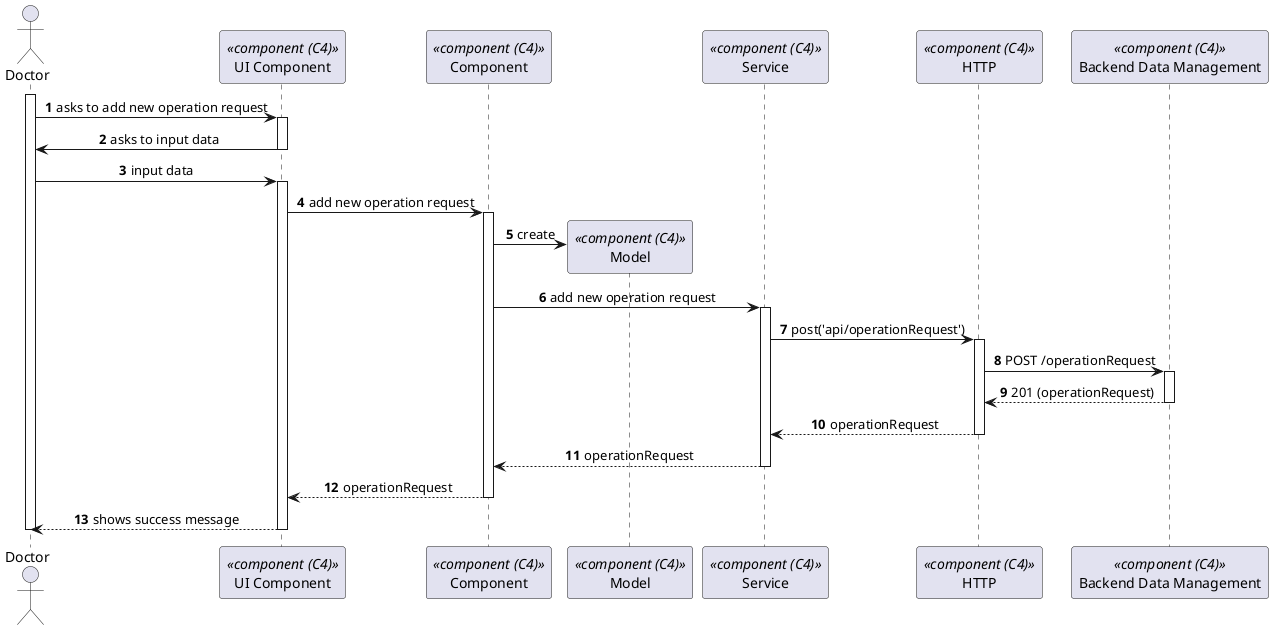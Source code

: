 @startuml process-view
autonumber
skinparam DefaultTextAlignment center
actor Doctor as "Doctor"
participant ComponentUI as "UI Component" <<component (C4)>>
participant Component as "Component" <<component (C4)>>
participant Model as "Model" <<component (C4)>>
participant Service as "Service" <<component (C4)>>
participant HTTP as "HTTP" <<component (C4)>>


participant BackendDataManagement as "Backend Data Management" <<component (C4)>>

activate Doctor

    Doctor -> ComponentUI : asks to add new operation request
    activate ComponentUI

        ComponentUI -> Doctor : asks to input data

    deactivate ComponentUI

    Doctor -> ComponentUI : input data
    
    activate ComponentUI
    
        ComponentUI -> Component : add new operation request
        activate Component

            Component -> Model** : create
            
            Component -> Service : add new operation request
            activate Service

                Service -> HTTP : post('api/operationRequest')

                activate HTTP
                    HTTP -> BackendDataManagement : POST /operationRequest

                    activate BackendDataManagement

                        BackendDataManagement --> HTTP : 201 (operationRequest)

                    deactivate BackendDataManagement

                    HTTP --> Service : operationRequest

                deactivate HTTP

                Service --> Component : operationRequest
            deactivate Service

            Component --> ComponentUI : operationRequest
        deactivate Component

    Doctor <-- ComponentUI : shows success message
    deactivate ComponentUI

deactivate Doctor

@enduml